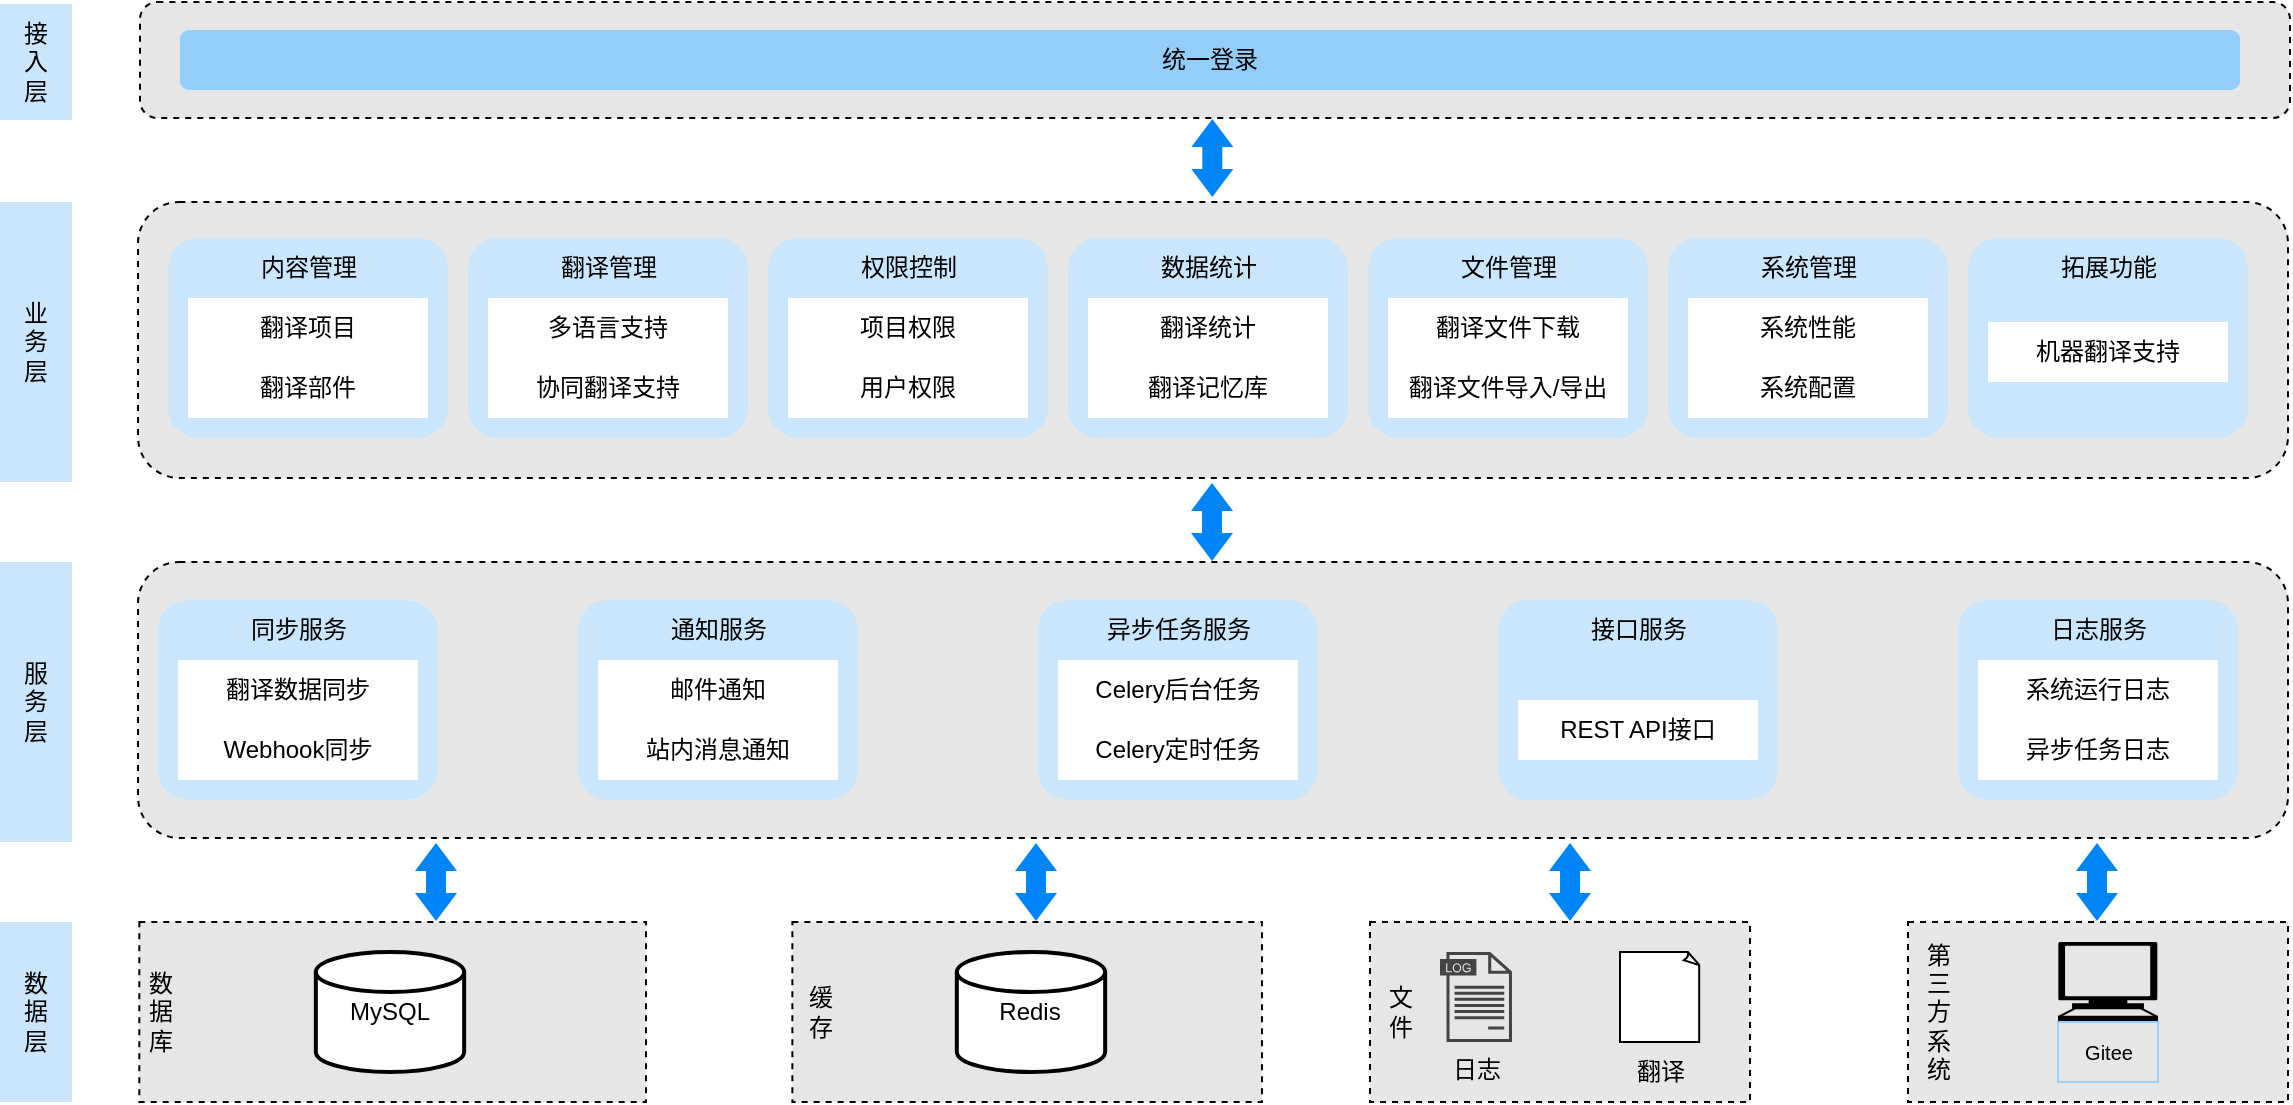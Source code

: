 <mxfile version="21.1.7" type="github">
  <diagram name="第 1 页" id="mY92OgvAY6bPNSYlvnZm">
    <mxGraphModel dx="1434" dy="750" grid="1" gridSize="10" guides="1" tooltips="1" connect="1" arrows="1" fold="1" page="1" pageScale="1" pageWidth="827" pageHeight="1169" math="0" shadow="0">
      <root>
        <mxCell id="0" />
        <mxCell id="1" parent="0" />
        <mxCell id="7gMvqDGJIj3QbsYjjSzZ-163" value="" style="rounded=1;whiteSpace=wrap;html=1;dashed=1;fillColor=#E6E6E6;" vertex="1" parent="1">
          <mxGeometry x="109" y="520" width="1075" height="138" as="geometry" />
        </mxCell>
        <mxCell id="7gMvqDGJIj3QbsYjjSzZ-68" value="" style="group;fillColor=default;strokeColor=none;rounded=1;" vertex="1" connectable="0" parent="1">
          <mxGeometry x="119" y="539" width="140" height="100" as="geometry" />
        </mxCell>
        <mxCell id="7gMvqDGJIj3QbsYjjSzZ-67" value="" style="rounded=1;whiteSpace=wrap;html=1;dashed=1;fillColor=#C9E6FD;strokeColor=none;" vertex="1" parent="7gMvqDGJIj3QbsYjjSzZ-68">
          <mxGeometry width="140" height="100" as="geometry" />
        </mxCell>
        <mxCell id="7gMvqDGJIj3QbsYjjSzZ-63" value="翻译数据同步" style="rounded=0;whiteSpace=wrap;html=1;strokeColor=none;" vertex="1" parent="7gMvqDGJIj3QbsYjjSzZ-68">
          <mxGeometry x="10" y="30" width="120" height="30" as="geometry" />
        </mxCell>
        <mxCell id="7gMvqDGJIj3QbsYjjSzZ-64" style="edgeStyle=orthogonalEdgeStyle;rounded=0;orthogonalLoop=1;jettySize=auto;html=1;exitX=0.5;exitY=1;exitDx=0;exitDy=0;" edge="1" parent="7gMvqDGJIj3QbsYjjSzZ-68" source="7gMvqDGJIj3QbsYjjSzZ-63" target="7gMvqDGJIj3QbsYjjSzZ-63">
          <mxGeometry relative="1" as="geometry" />
        </mxCell>
        <mxCell id="7gMvqDGJIj3QbsYjjSzZ-65" value="Webhook同步" style="rounded=0;whiteSpace=wrap;html=1;strokeColor=none;" vertex="1" parent="7gMvqDGJIj3QbsYjjSzZ-68">
          <mxGeometry x="10" y="60" width="120" height="30" as="geometry" />
        </mxCell>
        <mxCell id="7gMvqDGJIj3QbsYjjSzZ-66" value="同步服务" style="text;html=1;align=center;verticalAlign=middle;resizable=0;points=[];autosize=1;strokeColor=none;fillColor=none;" vertex="1" parent="7gMvqDGJIj3QbsYjjSzZ-68">
          <mxGeometry x="35" width="70" height="30" as="geometry" />
        </mxCell>
        <mxCell id="7gMvqDGJIj3QbsYjjSzZ-69" value="" style="group" vertex="1" connectable="0" parent="1">
          <mxGeometry x="329" y="539" width="140" height="100" as="geometry" />
        </mxCell>
        <mxCell id="7gMvqDGJIj3QbsYjjSzZ-70" value="" style="rounded=1;whiteSpace=wrap;html=1;dashed=1;fillColor=#C9E6FD;strokeColor=none;" vertex="1" parent="7gMvqDGJIj3QbsYjjSzZ-69">
          <mxGeometry width="140" height="100" as="geometry" />
        </mxCell>
        <mxCell id="7gMvqDGJIj3QbsYjjSzZ-71" value="邮件通知" style="rounded=0;whiteSpace=wrap;html=1;strokeColor=none;" vertex="1" parent="7gMvqDGJIj3QbsYjjSzZ-69">
          <mxGeometry x="10" y="30" width="120" height="30" as="geometry" />
        </mxCell>
        <mxCell id="7gMvqDGJIj3QbsYjjSzZ-72" style="edgeStyle=orthogonalEdgeStyle;rounded=0;orthogonalLoop=1;jettySize=auto;html=1;exitX=0.5;exitY=1;exitDx=0;exitDy=0;" edge="1" parent="7gMvqDGJIj3QbsYjjSzZ-69" source="7gMvqDGJIj3QbsYjjSzZ-71" target="7gMvqDGJIj3QbsYjjSzZ-71">
          <mxGeometry relative="1" as="geometry" />
        </mxCell>
        <mxCell id="7gMvqDGJIj3QbsYjjSzZ-73" value="站内消息通知" style="rounded=0;whiteSpace=wrap;html=1;strokeColor=none;" vertex="1" parent="7gMvqDGJIj3QbsYjjSzZ-69">
          <mxGeometry x="10" y="60" width="120" height="30" as="geometry" />
        </mxCell>
        <mxCell id="7gMvqDGJIj3QbsYjjSzZ-74" value="通知服务" style="text;html=1;align=center;verticalAlign=middle;resizable=0;points=[];autosize=1;strokeColor=none;fillColor=none;" vertex="1" parent="7gMvqDGJIj3QbsYjjSzZ-69">
          <mxGeometry x="35" width="70" height="30" as="geometry" />
        </mxCell>
        <mxCell id="7gMvqDGJIj3QbsYjjSzZ-75" value="" style="group" vertex="1" connectable="0" parent="1">
          <mxGeometry x="559" y="539" width="140" height="100" as="geometry" />
        </mxCell>
        <mxCell id="7gMvqDGJIj3QbsYjjSzZ-76" value="" style="rounded=1;whiteSpace=wrap;html=1;dashed=1;fillColor=#C9E6FD;strokeColor=none;" vertex="1" parent="7gMvqDGJIj3QbsYjjSzZ-75">
          <mxGeometry width="140" height="100" as="geometry" />
        </mxCell>
        <mxCell id="7gMvqDGJIj3QbsYjjSzZ-77" value="Celery后台任务" style="rounded=0;whiteSpace=wrap;html=1;strokeColor=none;" vertex="1" parent="7gMvqDGJIj3QbsYjjSzZ-75">
          <mxGeometry x="10" y="30" width="120" height="30" as="geometry" />
        </mxCell>
        <mxCell id="7gMvqDGJIj3QbsYjjSzZ-78" style="edgeStyle=orthogonalEdgeStyle;rounded=0;orthogonalLoop=1;jettySize=auto;html=1;exitX=0.5;exitY=1;exitDx=0;exitDy=0;" edge="1" parent="7gMvqDGJIj3QbsYjjSzZ-75" source="7gMvqDGJIj3QbsYjjSzZ-77" target="7gMvqDGJIj3QbsYjjSzZ-77">
          <mxGeometry relative="1" as="geometry" />
        </mxCell>
        <mxCell id="7gMvqDGJIj3QbsYjjSzZ-79" value="Celery定时任务" style="rounded=0;whiteSpace=wrap;html=1;strokeColor=none;" vertex="1" parent="7gMvqDGJIj3QbsYjjSzZ-75">
          <mxGeometry x="10" y="60" width="120" height="30" as="geometry" />
        </mxCell>
        <mxCell id="7gMvqDGJIj3QbsYjjSzZ-80" value="异步任务服务" style="text;html=1;align=center;verticalAlign=middle;resizable=0;points=[];autosize=1;strokeColor=none;fillColor=none;" vertex="1" parent="7gMvqDGJIj3QbsYjjSzZ-75">
          <mxGeometry x="20" width="100" height="30" as="geometry" />
        </mxCell>
        <mxCell id="7gMvqDGJIj3QbsYjjSzZ-81" value="" style="group" vertex="1" connectable="0" parent="1">
          <mxGeometry x="789" y="539" width="140" height="100" as="geometry" />
        </mxCell>
        <mxCell id="7gMvqDGJIj3QbsYjjSzZ-82" value="" style="rounded=1;whiteSpace=wrap;html=1;dashed=1;fillColor=#C9E6FD;strokeColor=none;" vertex="1" parent="7gMvqDGJIj3QbsYjjSzZ-81">
          <mxGeometry width="140" height="100" as="geometry" />
        </mxCell>
        <mxCell id="7gMvqDGJIj3QbsYjjSzZ-83" value="REST API接口" style="rounded=0;whiteSpace=wrap;html=1;strokeColor=none;" vertex="1" parent="7gMvqDGJIj3QbsYjjSzZ-81">
          <mxGeometry x="10" y="50" width="120" height="30" as="geometry" />
        </mxCell>
        <mxCell id="7gMvqDGJIj3QbsYjjSzZ-84" style="edgeStyle=orthogonalEdgeStyle;rounded=0;orthogonalLoop=1;jettySize=auto;html=1;exitX=0.5;exitY=1;exitDx=0;exitDy=0;" edge="1" parent="7gMvqDGJIj3QbsYjjSzZ-81" source="7gMvqDGJIj3QbsYjjSzZ-83" target="7gMvqDGJIj3QbsYjjSzZ-83">
          <mxGeometry relative="1" as="geometry" />
        </mxCell>
        <mxCell id="7gMvqDGJIj3QbsYjjSzZ-86" value="接口服务" style="text;html=1;align=center;verticalAlign=middle;resizable=0;points=[];autosize=1;strokeColor=none;fillColor=none;" vertex="1" parent="7gMvqDGJIj3QbsYjjSzZ-81">
          <mxGeometry x="35" width="70" height="30" as="geometry" />
        </mxCell>
        <mxCell id="7gMvqDGJIj3QbsYjjSzZ-60" value="" style="shape=flexArrow;endArrow=classic;startArrow=classic;html=1;rounded=0;endWidth=10;endSize=4.33;startWidth=10;startSize=4.33;fillColor=#0085F8;strokeColor=none;" edge="1" parent="1">
          <mxGeometry width="100" height="100" relative="1" as="geometry">
            <mxPoint x="646" y="520" as="sourcePoint" />
            <mxPoint x="646" y="480" as="targetPoint" />
          </mxGeometry>
        </mxCell>
        <mxCell id="7gMvqDGJIj3QbsYjjSzZ-29" value="" style="group" vertex="1" connectable="0" parent="1">
          <mxGeometry x="430" y="700" width="241" height="90" as="geometry" />
        </mxCell>
        <mxCell id="7gMvqDGJIj3QbsYjjSzZ-30" value="" style="rounded=0;whiteSpace=wrap;html=1;dashed=1;fillColor=#E6E6E6;" vertex="1" parent="7gMvqDGJIj3QbsYjjSzZ-29">
          <mxGeometry x="6.179" width="234.821" height="90" as="geometry" />
        </mxCell>
        <mxCell id="7gMvqDGJIj3QbsYjjSzZ-31" value="Redis" style="strokeWidth=2;html=1;shape=mxgraph.flowchart.database;whiteSpace=wrap;" vertex="1" parent="7gMvqDGJIj3QbsYjjSzZ-29">
          <mxGeometry x="88.42" y="15" width="74.154" height="60" as="geometry" />
        </mxCell>
        <mxCell id="7gMvqDGJIj3QbsYjjSzZ-32" value="缓&lt;br&gt;存" style="text;html=1;align=center;verticalAlign=middle;resizable=0;points=[];autosize=1;strokeColor=none;fillColor=none;" vertex="1" parent="7gMvqDGJIj3QbsYjjSzZ-29">
          <mxGeometry y="25" width="40" height="40" as="geometry" />
        </mxCell>
        <mxCell id="7gMvqDGJIj3QbsYjjSzZ-94" value="" style="group" vertex="1" connectable="0" parent="1">
          <mxGeometry x="720" y="700" width="195" height="90" as="geometry" />
        </mxCell>
        <mxCell id="7gMvqDGJIj3QbsYjjSzZ-88" value="" style="rounded=0;whiteSpace=wrap;html=1;dashed=1;fillColor=#E6E6E6;" vertex="1" parent="7gMvqDGJIj3QbsYjjSzZ-94">
          <mxGeometry x="5" width="190" height="90" as="geometry" />
        </mxCell>
        <mxCell id="7gMvqDGJIj3QbsYjjSzZ-90" value="文&lt;br&gt;件" style="text;html=1;align=center;verticalAlign=middle;resizable=0;points=[];autosize=1;strokeColor=none;fillColor=none;" vertex="1" parent="7gMvqDGJIj3QbsYjjSzZ-94">
          <mxGeometry y="25" width="40" height="40" as="geometry" />
        </mxCell>
        <mxCell id="7gMvqDGJIj3QbsYjjSzZ-91" value="日志" style="sketch=0;pointerEvents=1;shadow=0;dashed=0;html=1;strokeColor=none;fillColor=#434445;aspect=fixed;labelPosition=center;verticalLabelPosition=bottom;verticalAlign=top;align=center;outlineConnect=0;shape=mxgraph.vvd.log_files;" vertex="1" parent="7gMvqDGJIj3QbsYjjSzZ-94">
          <mxGeometry x="40" y="15" width="36" height="45" as="geometry" />
        </mxCell>
        <mxCell id="7gMvqDGJIj3QbsYjjSzZ-92" value="" style="whiteSpace=wrap;html=1;shape=mxgraph.basic.document" vertex="1" parent="7gMvqDGJIj3QbsYjjSzZ-94">
          <mxGeometry x="130" y="15" width="40" height="45" as="geometry" />
        </mxCell>
        <mxCell id="7gMvqDGJIj3QbsYjjSzZ-93" value="翻译" style="text;html=1;align=center;verticalAlign=middle;resizable=0;points=[];autosize=1;strokeColor=none;fillColor=none;" vertex="1" parent="7gMvqDGJIj3QbsYjjSzZ-94">
          <mxGeometry x="125" y="60" width="50" height="30" as="geometry" />
        </mxCell>
        <mxCell id="7gMvqDGJIj3QbsYjjSzZ-96" value="" style="group" vertex="1" connectable="0" parent="1">
          <mxGeometry x="989" y="700" width="195" height="90" as="geometry" />
        </mxCell>
        <mxCell id="7gMvqDGJIj3QbsYjjSzZ-41" value="" style="rounded=0;whiteSpace=wrap;html=1;dashed=1;fillColor=#E6E6E6;" vertex="1" parent="7gMvqDGJIj3QbsYjjSzZ-96">
          <mxGeometry x="5" width="190" height="90" as="geometry" />
        </mxCell>
        <mxCell id="7gMvqDGJIj3QbsYjjSzZ-43" value="第&lt;br&gt;三&lt;br&gt;方&lt;br&gt;系&lt;br&gt;统" style="text;html=1;align=center;verticalAlign=middle;resizable=0;points=[];autosize=1;strokeColor=none;fillColor=none;" vertex="1" parent="7gMvqDGJIj3QbsYjjSzZ-96">
          <mxGeometry width="40" height="90" as="geometry" />
        </mxCell>
        <mxCell id="7gMvqDGJIj3QbsYjjSzZ-45" value="" style="group" vertex="1" connectable="0" parent="7gMvqDGJIj3QbsYjjSzZ-96">
          <mxGeometry x="80" y="10" width="50" height="70" as="geometry" />
        </mxCell>
        <mxCell id="7gMvqDGJIj3QbsYjjSzZ-38" value="" style="shape=mxgraph.signs.tech.computer;html=1;pointerEvents=1;fillColor=#000000;strokeColor=none;verticalLabelPosition=bottom;verticalAlign=top;align=center;" vertex="1" parent="7gMvqDGJIj3QbsYjjSzZ-45">
          <mxGeometry width="50" height="40" as="geometry" />
        </mxCell>
        <mxCell id="7gMvqDGJIj3QbsYjjSzZ-39" value="Gitee" style="text;html=1;align=center;verticalAlign=middle;resizable=0;points=[];autosize=1;strokeColor=#99CCFF;fillColor=none;fontSize=10;" vertex="1" parent="7gMvqDGJIj3QbsYjjSzZ-45">
          <mxGeometry y="40" width="50" height="30" as="geometry" />
        </mxCell>
        <mxCell id="7gMvqDGJIj3QbsYjjSzZ-97" value="" style="group" vertex="1" connectable="0" parent="1">
          <mxGeometry x="105" y="700" width="260" height="90" as="geometry" />
        </mxCell>
        <mxCell id="7gMvqDGJIj3QbsYjjSzZ-99" value="MySQL" style="strokeWidth=2;html=1;shape=mxgraph.flowchart.database;whiteSpace=wrap;" vertex="1" parent="7gMvqDGJIj3QbsYjjSzZ-97">
          <mxGeometry x="95.391" y="15" width="80.0" height="60" as="geometry" />
        </mxCell>
        <mxCell id="7gMvqDGJIj3QbsYjjSzZ-100" value="数&lt;br&gt;据&lt;br&gt;库" style="text;html=1;align=center;verticalAlign=middle;resizable=0;points=[];autosize=1;strokeColor=none;fillColor=none;" vertex="1" parent="7gMvqDGJIj3QbsYjjSzZ-97">
          <mxGeometry y="15" width="40" height="60" as="geometry" />
        </mxCell>
        <mxCell id="7gMvqDGJIj3QbsYjjSzZ-103" value="" style="group" vertex="1" connectable="0" parent="1">
          <mxGeometry x="1019" y="539" width="140" height="100" as="geometry" />
        </mxCell>
        <mxCell id="7gMvqDGJIj3QbsYjjSzZ-104" value="" style="rounded=1;whiteSpace=wrap;html=1;dashed=1;fillColor=#C9E6FD;strokeColor=none;" vertex="1" parent="7gMvqDGJIj3QbsYjjSzZ-103">
          <mxGeometry width="140" height="100" as="geometry" />
        </mxCell>
        <mxCell id="7gMvqDGJIj3QbsYjjSzZ-105" value="系统运行日志" style="rounded=0;whiteSpace=wrap;html=1;strokeColor=none;" vertex="1" parent="7gMvqDGJIj3QbsYjjSzZ-103">
          <mxGeometry x="10" y="30" width="120" height="30" as="geometry" />
        </mxCell>
        <mxCell id="7gMvqDGJIj3QbsYjjSzZ-106" style="edgeStyle=orthogonalEdgeStyle;rounded=0;orthogonalLoop=1;jettySize=auto;html=1;exitX=0.5;exitY=1;exitDx=0;exitDy=0;" edge="1" parent="7gMvqDGJIj3QbsYjjSzZ-103" source="7gMvqDGJIj3QbsYjjSzZ-105" target="7gMvqDGJIj3QbsYjjSzZ-105">
          <mxGeometry relative="1" as="geometry" />
        </mxCell>
        <mxCell id="7gMvqDGJIj3QbsYjjSzZ-107" value="异步任务日志" style="rounded=0;whiteSpace=wrap;html=1;strokeColor=none;" vertex="1" parent="7gMvqDGJIj3QbsYjjSzZ-103">
          <mxGeometry x="10" y="60" width="120" height="30" as="geometry" />
        </mxCell>
        <mxCell id="7gMvqDGJIj3QbsYjjSzZ-108" value="日志服务" style="text;html=1;align=center;verticalAlign=middle;resizable=0;points=[];autosize=1;strokeColor=none;fillColor=none;" vertex="1" parent="7gMvqDGJIj3QbsYjjSzZ-103">
          <mxGeometry x="35" width="70" height="30" as="geometry" />
        </mxCell>
        <mxCell id="7gMvqDGJIj3QbsYjjSzZ-164" value="" style="group" vertex="1" connectable="0" parent="1">
          <mxGeometry x="109" y="340" width="1075" height="138" as="geometry" />
        </mxCell>
        <mxCell id="7gMvqDGJIj3QbsYjjSzZ-161" value="" style="rounded=1;whiteSpace=wrap;html=1;dashed=1;fillColor=#E6E6E6;" vertex="1" parent="7gMvqDGJIj3QbsYjjSzZ-164">
          <mxGeometry width="1075" height="138" as="geometry" />
        </mxCell>
        <mxCell id="7gMvqDGJIj3QbsYjjSzZ-115" value="" style="group" vertex="1" connectable="0" parent="7gMvqDGJIj3QbsYjjSzZ-164">
          <mxGeometry x="15" y="18" width="140" height="100" as="geometry" />
        </mxCell>
        <mxCell id="7gMvqDGJIj3QbsYjjSzZ-116" value="" style="rounded=1;whiteSpace=wrap;html=1;dashed=1;fillColor=#C9E6FD;strokeColor=none;" vertex="1" parent="7gMvqDGJIj3QbsYjjSzZ-115">
          <mxGeometry width="140" height="100" as="geometry" />
        </mxCell>
        <mxCell id="7gMvqDGJIj3QbsYjjSzZ-117" value="翻译项目" style="rounded=0;whiteSpace=wrap;html=1;strokeColor=none;" vertex="1" parent="7gMvqDGJIj3QbsYjjSzZ-115">
          <mxGeometry x="10" y="30" width="120" height="30" as="geometry" />
        </mxCell>
        <mxCell id="7gMvqDGJIj3QbsYjjSzZ-118" style="edgeStyle=orthogonalEdgeStyle;rounded=0;orthogonalLoop=1;jettySize=auto;html=1;exitX=0.5;exitY=1;exitDx=0;exitDy=0;" edge="1" parent="7gMvqDGJIj3QbsYjjSzZ-115" source="7gMvqDGJIj3QbsYjjSzZ-117" target="7gMvqDGJIj3QbsYjjSzZ-117">
          <mxGeometry relative="1" as="geometry" />
        </mxCell>
        <mxCell id="7gMvqDGJIj3QbsYjjSzZ-119" value="翻译部件" style="rounded=0;whiteSpace=wrap;html=1;strokeColor=none;" vertex="1" parent="7gMvqDGJIj3QbsYjjSzZ-115">
          <mxGeometry x="10" y="60" width="120" height="30" as="geometry" />
        </mxCell>
        <mxCell id="7gMvqDGJIj3QbsYjjSzZ-120" value="内容管理" style="text;html=1;align=center;verticalAlign=middle;resizable=0;points=[];autosize=1;strokeColor=none;fillColor=none;" vertex="1" parent="7gMvqDGJIj3QbsYjjSzZ-115">
          <mxGeometry x="35" width="70" height="30" as="geometry" />
        </mxCell>
        <mxCell id="7gMvqDGJIj3QbsYjjSzZ-121" value="" style="group" vertex="1" connectable="0" parent="7gMvqDGJIj3QbsYjjSzZ-164">
          <mxGeometry x="165" y="18" width="140" height="100" as="geometry" />
        </mxCell>
        <mxCell id="7gMvqDGJIj3QbsYjjSzZ-122" value="" style="rounded=1;whiteSpace=wrap;html=1;dashed=1;fillColor=#C9E6FD;strokeColor=none;" vertex="1" parent="7gMvqDGJIj3QbsYjjSzZ-121">
          <mxGeometry width="140" height="100" as="geometry" />
        </mxCell>
        <mxCell id="7gMvqDGJIj3QbsYjjSzZ-123" value="多语言支持" style="rounded=0;whiteSpace=wrap;html=1;strokeColor=none;" vertex="1" parent="7gMvqDGJIj3QbsYjjSzZ-121">
          <mxGeometry x="10" y="30" width="120" height="30" as="geometry" />
        </mxCell>
        <mxCell id="7gMvqDGJIj3QbsYjjSzZ-124" style="edgeStyle=orthogonalEdgeStyle;rounded=0;orthogonalLoop=1;jettySize=auto;html=1;exitX=0.5;exitY=1;exitDx=0;exitDy=0;" edge="1" parent="7gMvqDGJIj3QbsYjjSzZ-121" source="7gMvqDGJIj3QbsYjjSzZ-123" target="7gMvqDGJIj3QbsYjjSzZ-123">
          <mxGeometry relative="1" as="geometry" />
        </mxCell>
        <mxCell id="7gMvqDGJIj3QbsYjjSzZ-125" value="协同翻译支持" style="rounded=0;whiteSpace=wrap;html=1;strokeColor=none;" vertex="1" parent="7gMvqDGJIj3QbsYjjSzZ-121">
          <mxGeometry x="10" y="60" width="120" height="30" as="geometry" />
        </mxCell>
        <mxCell id="7gMvqDGJIj3QbsYjjSzZ-126" value="翻译管理" style="text;html=1;align=center;verticalAlign=middle;resizable=0;points=[];autosize=1;strokeColor=none;fillColor=none;" vertex="1" parent="7gMvqDGJIj3QbsYjjSzZ-121">
          <mxGeometry x="35" width="70" height="30" as="geometry" />
        </mxCell>
        <mxCell id="7gMvqDGJIj3QbsYjjSzZ-128" value="" style="group" vertex="1" connectable="0" parent="7gMvqDGJIj3QbsYjjSzZ-164">
          <mxGeometry x="315" y="18" width="140" height="100" as="geometry" />
        </mxCell>
        <mxCell id="7gMvqDGJIj3QbsYjjSzZ-129" value="" style="rounded=1;whiteSpace=wrap;html=1;dashed=1;fillColor=#C9E6FD;strokeColor=none;" vertex="1" parent="7gMvqDGJIj3QbsYjjSzZ-128">
          <mxGeometry width="140" height="100" as="geometry" />
        </mxCell>
        <mxCell id="7gMvqDGJIj3QbsYjjSzZ-130" value="项目权限" style="rounded=0;whiteSpace=wrap;html=1;strokeColor=none;" vertex="1" parent="7gMvqDGJIj3QbsYjjSzZ-128">
          <mxGeometry x="10" y="30" width="120" height="30" as="geometry" />
        </mxCell>
        <mxCell id="7gMvqDGJIj3QbsYjjSzZ-131" style="edgeStyle=orthogonalEdgeStyle;rounded=0;orthogonalLoop=1;jettySize=auto;html=1;exitX=0.5;exitY=1;exitDx=0;exitDy=0;" edge="1" parent="7gMvqDGJIj3QbsYjjSzZ-128" source="7gMvqDGJIj3QbsYjjSzZ-130" target="7gMvqDGJIj3QbsYjjSzZ-130">
          <mxGeometry relative="1" as="geometry" />
        </mxCell>
        <mxCell id="7gMvqDGJIj3QbsYjjSzZ-132" value="用户权限" style="rounded=0;whiteSpace=wrap;html=1;strokeColor=none;" vertex="1" parent="7gMvqDGJIj3QbsYjjSzZ-128">
          <mxGeometry x="10" y="60" width="120" height="30" as="geometry" />
        </mxCell>
        <mxCell id="7gMvqDGJIj3QbsYjjSzZ-133" value="权限控制" style="text;html=1;align=center;verticalAlign=middle;resizable=0;points=[];autosize=1;strokeColor=none;fillColor=none;" vertex="1" parent="7gMvqDGJIj3QbsYjjSzZ-128">
          <mxGeometry x="35" width="70" height="30" as="geometry" />
        </mxCell>
        <mxCell id="7gMvqDGJIj3QbsYjjSzZ-134" value="" style="group" vertex="1" connectable="0" parent="7gMvqDGJIj3QbsYjjSzZ-164">
          <mxGeometry x="915" y="18" width="140" height="100" as="geometry" />
        </mxCell>
        <mxCell id="7gMvqDGJIj3QbsYjjSzZ-135" value="" style="rounded=1;whiteSpace=wrap;html=1;dashed=1;fillColor=#C9E6FD;strokeColor=none;" vertex="1" parent="7gMvqDGJIj3QbsYjjSzZ-134">
          <mxGeometry width="140" height="100" as="geometry" />
        </mxCell>
        <mxCell id="7gMvqDGJIj3QbsYjjSzZ-136" value="机器翻译支持" style="rounded=0;whiteSpace=wrap;html=1;strokeColor=none;" vertex="1" parent="7gMvqDGJIj3QbsYjjSzZ-134">
          <mxGeometry x="10" y="42" width="120" height="30" as="geometry" />
        </mxCell>
        <mxCell id="7gMvqDGJIj3QbsYjjSzZ-137" style="edgeStyle=orthogonalEdgeStyle;rounded=0;orthogonalLoop=1;jettySize=auto;html=1;exitX=0.5;exitY=1;exitDx=0;exitDy=0;" edge="1" parent="7gMvqDGJIj3QbsYjjSzZ-134" source="7gMvqDGJIj3QbsYjjSzZ-136" target="7gMvqDGJIj3QbsYjjSzZ-136">
          <mxGeometry relative="1" as="geometry" />
        </mxCell>
        <mxCell id="7gMvqDGJIj3QbsYjjSzZ-139" value="拓展功能" style="text;html=1;align=center;verticalAlign=middle;resizable=0;points=[];autosize=1;strokeColor=none;fillColor=none;" vertex="1" parent="7gMvqDGJIj3QbsYjjSzZ-134">
          <mxGeometry x="35" width="70" height="30" as="geometry" />
        </mxCell>
        <mxCell id="7gMvqDGJIj3QbsYjjSzZ-140" value="" style="group" vertex="1" connectable="0" parent="7gMvqDGJIj3QbsYjjSzZ-164">
          <mxGeometry x="765" y="18" width="140" height="100" as="geometry" />
        </mxCell>
        <mxCell id="7gMvqDGJIj3QbsYjjSzZ-141" value="" style="rounded=1;whiteSpace=wrap;html=1;dashed=1;fillColor=#C9E6FD;strokeColor=none;" vertex="1" parent="7gMvqDGJIj3QbsYjjSzZ-140">
          <mxGeometry width="140" height="100" as="geometry" />
        </mxCell>
        <mxCell id="7gMvqDGJIj3QbsYjjSzZ-142" value="系统性能" style="rounded=0;whiteSpace=wrap;html=1;strokeColor=none;" vertex="1" parent="7gMvqDGJIj3QbsYjjSzZ-140">
          <mxGeometry x="10" y="30" width="120" height="30" as="geometry" />
        </mxCell>
        <mxCell id="7gMvqDGJIj3QbsYjjSzZ-143" style="edgeStyle=orthogonalEdgeStyle;rounded=0;orthogonalLoop=1;jettySize=auto;html=1;exitX=0.5;exitY=1;exitDx=0;exitDy=0;" edge="1" parent="7gMvqDGJIj3QbsYjjSzZ-140" source="7gMvqDGJIj3QbsYjjSzZ-142" target="7gMvqDGJIj3QbsYjjSzZ-142">
          <mxGeometry relative="1" as="geometry" />
        </mxCell>
        <mxCell id="7gMvqDGJIj3QbsYjjSzZ-144" value="系统配置" style="rounded=0;whiteSpace=wrap;html=1;strokeColor=none;" vertex="1" parent="7gMvqDGJIj3QbsYjjSzZ-140">
          <mxGeometry x="10" y="60" width="120" height="30" as="geometry" />
        </mxCell>
        <mxCell id="7gMvqDGJIj3QbsYjjSzZ-145" value="系统管理" style="text;html=1;align=center;verticalAlign=middle;resizable=0;points=[];autosize=1;strokeColor=none;fillColor=none;" vertex="1" parent="7gMvqDGJIj3QbsYjjSzZ-140">
          <mxGeometry x="35" width="70" height="30" as="geometry" />
        </mxCell>
        <mxCell id="7gMvqDGJIj3QbsYjjSzZ-149" value="" style="group" vertex="1" connectable="0" parent="7gMvqDGJIj3QbsYjjSzZ-164">
          <mxGeometry x="465" y="18" width="140" height="100" as="geometry" />
        </mxCell>
        <mxCell id="7gMvqDGJIj3QbsYjjSzZ-150" value="" style="rounded=1;whiteSpace=wrap;html=1;dashed=1;fillColor=#C9E6FD;strokeColor=none;" vertex="1" parent="7gMvqDGJIj3QbsYjjSzZ-149">
          <mxGeometry width="140" height="100" as="geometry" />
        </mxCell>
        <mxCell id="7gMvqDGJIj3QbsYjjSzZ-151" value="翻译统计" style="rounded=0;whiteSpace=wrap;html=1;strokeColor=none;" vertex="1" parent="7gMvqDGJIj3QbsYjjSzZ-149">
          <mxGeometry x="10" y="30" width="120" height="30" as="geometry" />
        </mxCell>
        <mxCell id="7gMvqDGJIj3QbsYjjSzZ-152" style="edgeStyle=orthogonalEdgeStyle;rounded=0;orthogonalLoop=1;jettySize=auto;html=1;exitX=0.5;exitY=1;exitDx=0;exitDy=0;" edge="1" parent="7gMvqDGJIj3QbsYjjSzZ-149" source="7gMvqDGJIj3QbsYjjSzZ-151" target="7gMvqDGJIj3QbsYjjSzZ-151">
          <mxGeometry relative="1" as="geometry" />
        </mxCell>
        <mxCell id="7gMvqDGJIj3QbsYjjSzZ-153" value="翻译记忆库" style="rounded=0;whiteSpace=wrap;html=1;strokeColor=none;" vertex="1" parent="7gMvqDGJIj3QbsYjjSzZ-149">
          <mxGeometry x="10" y="60" width="120" height="30" as="geometry" />
        </mxCell>
        <mxCell id="7gMvqDGJIj3QbsYjjSzZ-154" value="数据统计" style="text;html=1;align=center;verticalAlign=middle;resizable=0;points=[];autosize=1;strokeColor=none;fillColor=none;" vertex="1" parent="7gMvqDGJIj3QbsYjjSzZ-149">
          <mxGeometry x="35" width="70" height="30" as="geometry" />
        </mxCell>
        <mxCell id="7gMvqDGJIj3QbsYjjSzZ-155" value="" style="group" vertex="1" connectable="0" parent="7gMvqDGJIj3QbsYjjSzZ-164">
          <mxGeometry x="615" y="18" width="140" height="100" as="geometry" />
        </mxCell>
        <mxCell id="7gMvqDGJIj3QbsYjjSzZ-156" value="" style="rounded=1;whiteSpace=wrap;html=1;dashed=1;fillColor=#C9E6FD;strokeColor=none;" vertex="1" parent="7gMvqDGJIj3QbsYjjSzZ-155">
          <mxGeometry width="140" height="100" as="geometry" />
        </mxCell>
        <mxCell id="7gMvqDGJIj3QbsYjjSzZ-157" value="翻译文件下载" style="rounded=0;whiteSpace=wrap;html=1;strokeColor=none;" vertex="1" parent="7gMvqDGJIj3QbsYjjSzZ-155">
          <mxGeometry x="10" y="30" width="120" height="30" as="geometry" />
        </mxCell>
        <mxCell id="7gMvqDGJIj3QbsYjjSzZ-158" style="edgeStyle=orthogonalEdgeStyle;rounded=0;orthogonalLoop=1;jettySize=auto;html=1;exitX=0.5;exitY=1;exitDx=0;exitDy=0;" edge="1" parent="7gMvqDGJIj3QbsYjjSzZ-155" source="7gMvqDGJIj3QbsYjjSzZ-157" target="7gMvqDGJIj3QbsYjjSzZ-157">
          <mxGeometry relative="1" as="geometry" />
        </mxCell>
        <mxCell id="7gMvqDGJIj3QbsYjjSzZ-159" value="翻译文件导入/导出" style="rounded=0;whiteSpace=wrap;html=1;strokeColor=none;" vertex="1" parent="7gMvqDGJIj3QbsYjjSzZ-155">
          <mxGeometry x="10" y="60" width="120" height="30" as="geometry" />
        </mxCell>
        <mxCell id="7gMvqDGJIj3QbsYjjSzZ-160" value="文件管理" style="text;html=1;align=center;verticalAlign=middle;resizable=0;points=[];autosize=1;strokeColor=none;fillColor=none;" vertex="1" parent="7gMvqDGJIj3QbsYjjSzZ-155">
          <mxGeometry x="35" width="70" height="30" as="geometry" />
        </mxCell>
        <mxCell id="7gMvqDGJIj3QbsYjjSzZ-165" value="" style="shape=flexArrow;endArrow=classic;startArrow=classic;html=1;rounded=0;endWidth=10;endSize=4.33;startWidth=10;startSize=4.33;fillColor=#0085F8;strokeColor=none;" edge="1" parent="1">
          <mxGeometry width="100" height="100" relative="1" as="geometry">
            <mxPoint x="258" y="700" as="sourcePoint" />
            <mxPoint x="258" y="660" as="targetPoint" />
          </mxGeometry>
        </mxCell>
        <mxCell id="7gMvqDGJIj3QbsYjjSzZ-166" value="" style="shape=flexArrow;endArrow=classic;startArrow=classic;html=1;rounded=0;endWidth=10;endSize=4.33;startWidth=10;startSize=4.33;fillColor=#0085F8;strokeColor=none;" edge="1" parent="1">
          <mxGeometry width="100" height="100" relative="1" as="geometry">
            <mxPoint x="558" y="700" as="sourcePoint" />
            <mxPoint x="558" y="660" as="targetPoint" />
          </mxGeometry>
        </mxCell>
        <mxCell id="7gMvqDGJIj3QbsYjjSzZ-167" value="" style="shape=flexArrow;endArrow=classic;startArrow=classic;html=1;rounded=0;endWidth=10;endSize=4.33;startWidth=10;startSize=4.33;fillColor=#0085F8;strokeColor=none;" edge="1" parent="1">
          <mxGeometry width="100" height="100" relative="1" as="geometry">
            <mxPoint x="825" y="700" as="sourcePoint" />
            <mxPoint x="825" y="660" as="targetPoint" />
          </mxGeometry>
        </mxCell>
        <mxCell id="7gMvqDGJIj3QbsYjjSzZ-168" value="" style="shape=flexArrow;endArrow=classic;startArrow=classic;html=1;rounded=0;endWidth=10;endSize=4.33;startWidth=10;startSize=4.33;fillColor=#0085F8;strokeColor=none;" edge="1" parent="1">
          <mxGeometry width="100" height="100" relative="1" as="geometry">
            <mxPoint x="1088.5" y="700" as="sourcePoint" />
            <mxPoint x="1088.5" y="660" as="targetPoint" />
          </mxGeometry>
        </mxCell>
        <mxCell id="7gMvqDGJIj3QbsYjjSzZ-170" value="" style="group" vertex="1" connectable="0" parent="1">
          <mxGeometry x="110" y="240" width="1075" height="58" as="geometry" />
        </mxCell>
        <mxCell id="7gMvqDGJIj3QbsYjjSzZ-171" value="" style="rounded=1;whiteSpace=wrap;html=1;dashed=1;fillColor=#E6E6E6;" vertex="1" parent="7gMvqDGJIj3QbsYjjSzZ-170">
          <mxGeometry width="1075" height="58" as="geometry" />
        </mxCell>
        <mxCell id="7gMvqDGJIj3QbsYjjSzZ-214" value="统一登录" style="rounded=1;whiteSpace=wrap;html=1;fillColor=#93CEFB;strokeColor=none;" vertex="1" parent="7gMvqDGJIj3QbsYjjSzZ-170">
          <mxGeometry x="20" y="14" width="1030" height="30" as="geometry" />
        </mxCell>
        <mxCell id="7gMvqDGJIj3QbsYjjSzZ-215" value="" style="shape=flexArrow;endArrow=classic;startArrow=classic;html=1;rounded=0;endWidth=10;endSize=4.33;startWidth=10;startSize=4.33;fillColor=#0085F8;strokeColor=none;" edge="1" parent="1">
          <mxGeometry width="100" height="100" relative="1" as="geometry">
            <mxPoint x="646.16" y="338" as="sourcePoint" />
            <mxPoint x="646.16" y="298" as="targetPoint" />
          </mxGeometry>
        </mxCell>
        <mxCell id="7gMvqDGJIj3QbsYjjSzZ-98" value="" style="rounded=0;whiteSpace=wrap;html=1;dashed=1;fillColor=#E6E6E6;" vertex="1" parent="1">
          <mxGeometry x="109.667" y="700" width="253.333" height="90" as="geometry" />
        </mxCell>
        <mxCell id="7gMvqDGJIj3QbsYjjSzZ-216" value="数&lt;br&gt;据&lt;br&gt;层" style="rounded=0;whiteSpace=wrap;html=1;fillColor=#C9E6FD;strokeColor=none;" vertex="1" parent="1">
          <mxGeometry x="40" y="700" width="36" height="90" as="geometry" />
        </mxCell>
        <mxCell id="7gMvqDGJIj3QbsYjjSzZ-217" value="MySQL" style="strokeWidth=2;html=1;shape=mxgraph.flowchart.database;whiteSpace=wrap;" vertex="1" parent="1">
          <mxGeometry x="197.92" y="715" width="74.154" height="60" as="geometry" />
        </mxCell>
        <mxCell id="7gMvqDGJIj3QbsYjjSzZ-219" value="数&lt;br&gt;据&lt;br&gt;库" style="text;html=1;align=center;verticalAlign=middle;resizable=0;points=[];autosize=1;strokeColor=none;fillColor=none;" vertex="1" parent="1">
          <mxGeometry x="100" y="715" width="40" height="60" as="geometry" />
        </mxCell>
        <mxCell id="7gMvqDGJIj3QbsYjjSzZ-220" value="服&lt;br&gt;务&lt;br&gt;层" style="rounded=0;whiteSpace=wrap;html=1;fillColor=#C9E6FD;strokeColor=none;" vertex="1" parent="1">
          <mxGeometry x="40" y="520" width="36" height="140" as="geometry" />
        </mxCell>
        <mxCell id="7gMvqDGJIj3QbsYjjSzZ-221" value="业&lt;br&gt;务&lt;br&gt;层" style="rounded=0;whiteSpace=wrap;html=1;fillColor=#C9E6FD;strokeColor=none;" vertex="1" parent="1">
          <mxGeometry x="40" y="340" width="36" height="140" as="geometry" />
        </mxCell>
        <mxCell id="7gMvqDGJIj3QbsYjjSzZ-222" value="接&lt;br&gt;入&lt;br&gt;层" style="rounded=0;whiteSpace=wrap;html=1;fillColor=#C9E6FD;strokeColor=none;" vertex="1" parent="1">
          <mxGeometry x="40" y="241" width="36" height="58" as="geometry" />
        </mxCell>
      </root>
    </mxGraphModel>
  </diagram>
</mxfile>
